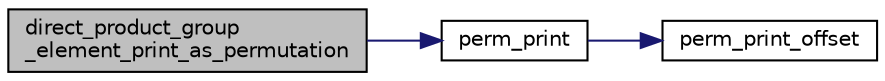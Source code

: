 digraph "direct_product_group_element_print_as_permutation"
{
  edge [fontname="Helvetica",fontsize="10",labelfontname="Helvetica",labelfontsize="10"];
  node [fontname="Helvetica",fontsize="10",shape=record];
  rankdir="LR";
  Node1190 [label="direct_product_group\l_element_print_as_permutation",height=0.2,width=0.4,color="black", fillcolor="grey75", style="filled", fontcolor="black"];
  Node1190 -> Node1191 [color="midnightblue",fontsize="10",style="solid",fontname="Helvetica"];
  Node1191 [label="perm_print",height=0.2,width=0.4,color="black", fillcolor="white", style="filled",URL="$d2/d7c/combinatorics_8_c.html#a2c7eee1361109e8c5b94921589815194"];
  Node1191 -> Node1192 [color="midnightblue",fontsize="10",style="solid",fontname="Helvetica"];
  Node1192 [label="perm_print_offset",height=0.2,width=0.4,color="black", fillcolor="white", style="filled",URL="$d2/d7c/combinatorics_8_c.html#ab87deef2ba9e4d2ce386a19eeaffecf3"];
}
